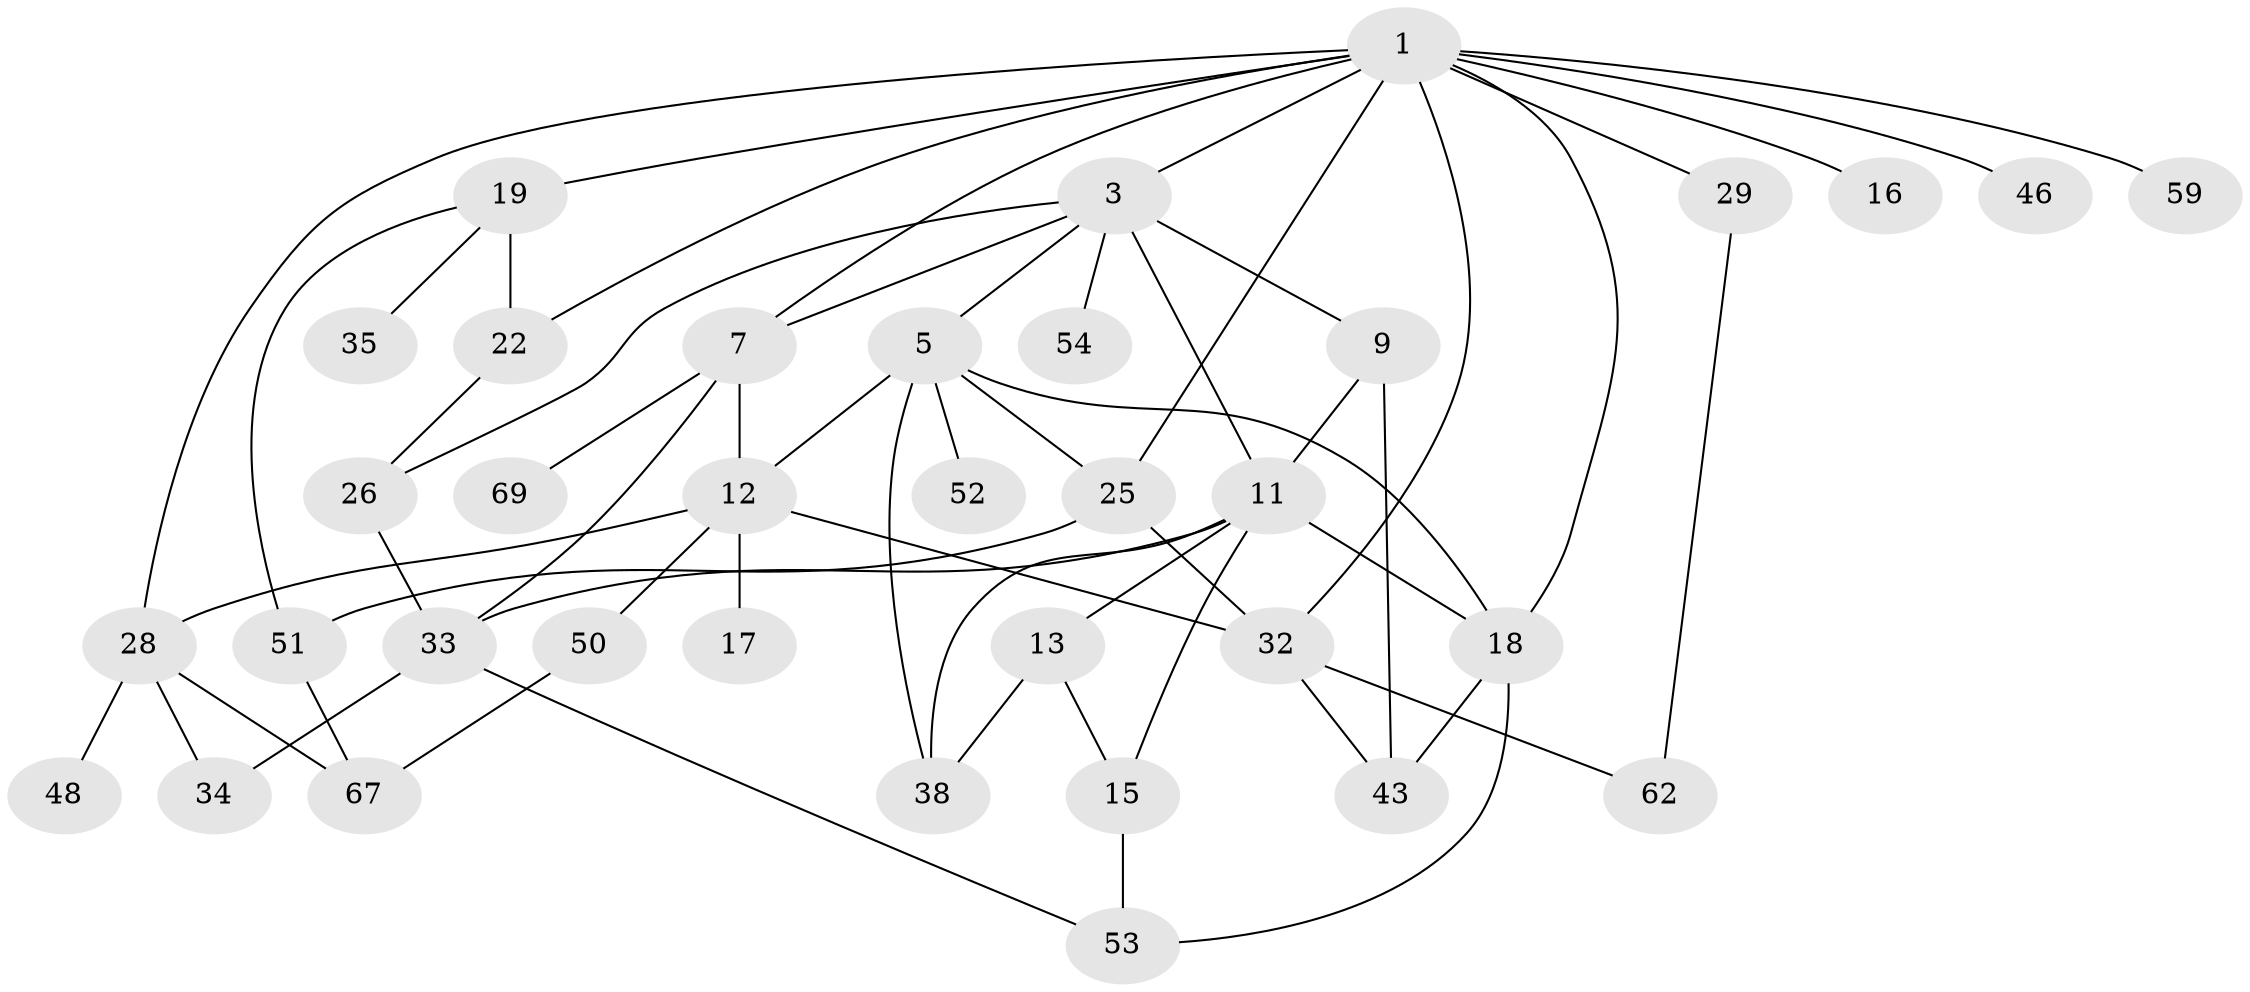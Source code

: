 // original degree distribution, {5: 0.09859154929577464, 3: 0.2535211267605634, 8: 0.014084507042253521, 4: 0.1267605633802817, 6: 0.014084507042253521, 2: 0.2535211267605634, 1: 0.22535211267605634, 7: 0.014084507042253521}
// Generated by graph-tools (version 1.1) at 2025/13/03/09/25 04:13:22]
// undirected, 35 vertices, 59 edges
graph export_dot {
graph [start="1"]
  node [color=gray90,style=filled];
  1 [super="+14+44+4+2"];
  3 [super="+8+31"];
  5 [super="+6+45"];
  7 [super="+30+65"];
  9;
  11 [super="+55"];
  12 [super="+36+60"];
  13 [super="+49"];
  15 [super="+23"];
  16 [super="+27"];
  17;
  18 [super="+70+56"];
  19 [super="+20+21"];
  22 [super="+58"];
  25 [super="+57"];
  26;
  28 [super="+40+68"];
  29;
  32 [super="+66"];
  33 [super="+37+71"];
  34;
  35;
  38;
  43;
  46;
  48;
  50;
  51 [super="+61"];
  52;
  53 [super="+63"];
  54;
  59;
  62;
  67;
  69;
  1 -- 3 [weight=2];
  1 -- 22;
  1 -- 29;
  1 -- 46;
  1 -- 18;
  1 -- 32 [weight=2];
  1 -- 16;
  1 -- 25;
  1 -- 59;
  1 -- 28;
  1 -- 19;
  1 -- 7;
  3 -- 5;
  3 -- 7;
  3 -- 9;
  3 -- 26;
  3 -- 54;
  3 -- 11;
  5 -- 12 [weight=2];
  5 -- 18;
  5 -- 52;
  5 -- 38;
  5 -- 25;
  7 -- 69;
  7 -- 33;
  7 -- 12;
  9 -- 11;
  9 -- 43;
  11 -- 13;
  11 -- 33;
  11 -- 38;
  11 -- 18;
  11 -- 15;
  12 -- 17;
  12 -- 32;
  12 -- 50;
  12 -- 28;
  13 -- 15;
  13 -- 38;
  15 -- 53;
  18 -- 43;
  18 -- 53;
  19 -- 22 [weight=2];
  19 -- 51;
  19 -- 35;
  22 -- 26;
  25 -- 32;
  25 -- 51;
  26 -- 33;
  28 -- 34;
  28 -- 67;
  28 -- 48;
  29 -- 62;
  32 -- 62;
  32 -- 43;
  33 -- 34;
  33 -- 53;
  50 -- 67;
  51 -- 67;
}
